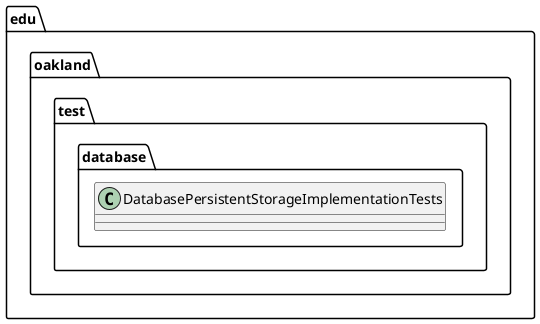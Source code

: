 @startuml DatabasePersistentStorageImplementationTests

package edu.oakland.test.database {
    class DatabasePersistentStorageImplementationTests {

    }
}

@enduml